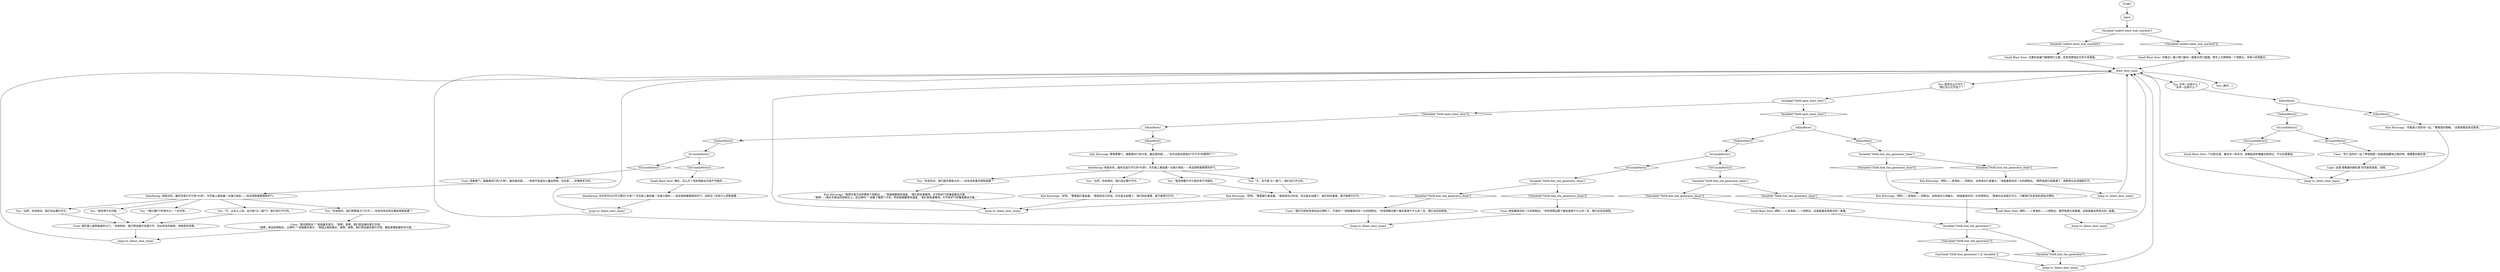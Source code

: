 # SEAFORT INT / BLAST DOOR
# blast door interactable dialogue. (this is closed, no way to open, open from console if has fuel in)
# ==================================================
digraph G {
	  0 [label="START"];
	  1 [label="input"];
	  2 [label="Cuno: 他指着房间另一头的控制台。“你觉得那边那个破玩意是干什么的？走，我们去玩玩按钮。”"];
	  3 [label="Jump to: [blast_door_main]"];
	  4 [label="blast_door_main"];
	  5 [label="IsCunoInParty()"];
	  6 [label="IsCunoInParty()", shape=diamond];
	  7 [label="!(IsCunoInParty())", shape=diamond];
	  8 [label="Jump to: [blast_door_main]"];
	  9 [label="Variable[\"seafort.blast_hub_reached\"]"];
	  10 [label="Variable[\"seafort.blast_hub_reached\"]", shape=diamond];
	  11 [label="!(Variable[\"seafort.blast_hub_reached\"])", shape=diamond];
	  12 [label="You: 另外一边有什么？\n“另外一边有什么？”"];
	  13 [label="You: “你说得对。我们把那扇大门打开——你有没有在附近看到控制装置？”"];
	  14 [label="IsCunoInParty()"];
	  15 [label="IsCunoInParty()", shape=diamond];
	  16 [label="!(IsCunoInParty())", shape=diamond];
	  17 [label="Small Blast Door: 沉重的金属门稳稳地伫立着，死死地锈蚀在它的大哥里面。"];
	  18 [label="Small Blast Door: 燃料——>发电机——>控制台。既然电源已经接通，这就是最显而易见的一条路。"];
	  19 [label="Interfacing: 他是对的。最好还是打开它的*大哥*。天花板上悬挂着一台强力电机——肯定控制着那扇防护门。"];
	  21 [label="Jump to: [blast_door_main]"];
	  22 [label="You: [离开。]"];
	  23 [label="IsKimHere()"];
	  24 [label="IsKimHere()", shape=diamond];
	  25 [label="!(IsKimHere())", shape=diamond];
	  26 [label="Kim Kitsuragi: 警督看看门，接着看向门的大哥，最后望向锁……“也许这扇也是我们*打不开*的那种门？”"];
	  27 [label="Kim Kitsuragi: “好吧。”警督敲打着金属。“我收回自己的话，实在是太幼稚了。我们四处看看，能不能把它打开。”"];
	  28 [label="Interfacing: 他是对的。最好还是打开它的*大哥*。天花板上悬挂着一台强力电机——肯定控制着那扇防护门。"];
	  29 [label="You: “不，这不是‘又一扇门’。我们会打开它的。”"];
	  30 [label="Jump to: [blast_door_main]"];
	  31 [label="Small Blast Door: 燃料——>发电机——>控制台。这就是最显而易见的一条路。"];
	  32 [label="You: “我觉得不太可能。”"];
	  33 [label="IsKimHere()"];
	  34 [label="IsKimHere()", shape=diamond];
	  35 [label="!(IsKimHere())", shape=diamond];
	  36 [label="You: “*极少数门*的其中之一？也许吧……”"];
	  37 [label="Cuno: 他盯着上面阴森森的大门。“去他妈的，我们把这破烂玩意打开。找出背后的秘密。用秘密的风格。”"];
	  38 [label="Kim Kitsuragi: “燃料——发电机——控制台。这样成功几率最大。”他指着房间另一头的控制台。“既然电源已经接通了，用那家伙应该就能打开。”"];
	  39 [label="Cuno: “那边控制台？”他指着东南方。“是啊，是啊。我们把这破玩意打开吧。”\n“是啊，那边的控制台，记得吗？”他指着东南方。“按钮之类的破烂。是啊，是啊。我们把这破玩意打开吧，看起来像是最好的方案。”"];
	  40 [label="Kim Kitsuragi: “可能是小岛的另一边。”警督望向锁眼。“这把锁看起来还能用。”"];
	  41 [label="Jump to: [blast_door_main]"];
	  42 [label="Interfacing: 也许你可以打开它那位*大哥*？天花板上悬挂着一台强力电机——肯定控制着那扇防护门。这附近一定有什么控制装置……"];
	  43 [label="Variable[\"TASK.open_blast_door\"]"];
	  44 [label="Variable[\"TASK.open_blast_door\"]", shape=diamond];
	  45 [label="!(Variable[\"TASK.open_blast_door\"])", shape=diamond];
	  46 [label="IsKimHere()"];
	  47 [label="IsKimHere()", shape=diamond];
	  48 [label="!(IsKimHere())", shape=diamond];
	  49 [label="Jump to: [blast_door_main]"];
	  50 [label="Cuno: “我们已经给发电机加过燃料了，不是吗？”他指着房间另一头的控制台。“你觉得那边那个破玩意是干什么的？走，我们去玩玩按钮。”"];
	  51 [label="Jump to: [blast_door_main]"];
	  52 [label="You: “当然，你说得对。我们没必要打开它。”"];
	  53 [label="Kim Kitsuragi: “我想东南方向好像有个控制台……”他跺跺脚保持温度。“我们到处看看吧。打开防护门好像是最佳方案。”\n“是啊——就在东南边的控制台上。还记得吗？”他看了看那个方向，然后跺跺脚保持温度。“我们到处看看吧。打开防护门好像是最佳方案。”"];
	  54 [label="Kim Kitsuragi: “燃料——发电机——控制台。这样成功几率最大。”他指着房间另一头的控制台。“那家伙应该能打开它，只要我们往发电机里加点燃料。”"];
	  55 [label="Small Blast Door: 确实，怎么开？找到钥匙似乎是不可能的……"];
	  56 [label="You: “不。从名义上讲，这只是*又一扇门*。我们会打开它的。”"];
	  57 [label="Variable[\"TASK.fuel_the_generator\"]"];
	  58 [label="Variable[\"TASK.fuel_the_generator\"]", shape=diamond];
	  59 [label="!(Variable[\"TASK.fuel_the_generator\"])", shape=diamond];
	  60 [label="Variable[\"TASK.fuel_the_generator_done\"]"];
	  61 [label="Variable[\"TASK.fuel_the_generator_done\"]", shape=diamond];
	  62 [label="!(Variable[\"TASK.fuel_the_generator_done\"])", shape=diamond];
	  63 [label="Kim Kitsuragi: “好吧。”警督敲打着金属。“我收回自己的话，实在是太幼稚了。我们四处看看，能不能把它打开。”"];
	  64 [label="You: “你说的对。我们就开那扇大的——你有没有看见控制装置？”"];
	  65 [label="Variable[\"TASK.fuel_the_generator_done\"]"];
	  66 [label="Variable[\"TASK.fuel_the_generator_done\"]", shape=diamond];
	  67 [label="!(Variable[\"TASK.fuel_the_generator_done\"])", shape=diamond];
	  68 [label="You: “当然，你说得对。我们没必要打开它。”"];
	  69 [label="You: “我觉得要打开它是非常不可能的。”"];
	  70 [label="Cuno: 他看看门，接着看向门的*大哥*，最后望向锁……“坤诺不知道怎么撬这种锁。这玩意……好像是军方的。”"];
	  71 [label="Logic: 这里‘很重要的破玩意’的可能性很高，没错。"];
	  72 [label="You: 我该怎么打开它？\n“我们怎么打开这个？”"];
	  73 [label="Cuno: “死亡岛的另一边？坤诺想是一些秘密隐藏地之类的吧。很重要的破玩意..”"];
	  74 [label="Variable[\"TASK.fuel_the_generator_done\"]"];
	  75 [label="Variable[\"TASK.fuel_the_generator_done\"]", shape=diamond];
	  76 [label="!(Variable[\"TASK.fuel_the_generator_done\"])", shape=diamond];
	  77 [label="Small Blast Door: 门沉默无语，像坚冰一样冰冷。锁看起来好像最近刚用过，不过也很难说。"];
	  78 [label="GainTask(\"TASK.fuel_generator\")--[[ Variable[ ]]"];
	  79 [label="Small Blast Door: 你看见一面小铁门嵌在一扇更大的门里面。把手上方照例有一个钥匙孔，非常小的钥匙孔。"];
	  80 [label="IsCunoInParty()"];
	  81 [label="IsCunoInParty()", shape=diamond];
	  82 [label="!(IsCunoInParty())", shape=diamond];
	  83 [label="Jump to: [blast_door_main]"];
	  0 -> 1
	  1 -> 9
	  2 -> 51
	  3 -> 4
	  4 -> 72
	  4 -> 12
	  4 -> 22
	  5 -> 6
	  5 -> 7
	  6 -> 70
	  7 -> 55
	  8 -> 4
	  9 -> 10
	  9 -> 11
	  10 -> 17
	  11 -> 79
	  12 -> 23
	  13 -> 39
	  14 -> 16
	  14 -> 15
	  15 -> 73
	  16 -> 77
	  17 -> 4
	  18 -> 21
	  19 -> 32
	  19 -> 36
	  19 -> 68
	  19 -> 13
	  19 -> 56
	  21 -> 4
	  23 -> 24
	  23 -> 25
	  24 -> 40
	  25 -> 14
	  26 -> 28
	  27 -> 8
	  28 -> 64
	  28 -> 69
	  28 -> 29
	  28 -> 52
	  29 -> 27
	  30 -> 4
	  31 -> 57
	  32 -> 37
	  33 -> 34
	  33 -> 35
	  34 -> 26
	  35 -> 5
	  36 -> 37
	  37 -> 3
	  38 -> 30
	  39 -> 3
	  40 -> 41
	  41 -> 4
	  42 -> 49
	  43 -> 44
	  43 -> 45
	  44 -> 46
	  45 -> 33
	  46 -> 48
	  46 -> 47
	  47 -> 65
	  48 -> 80
	  49 -> 4
	  50 -> 51
	  51 -> 4
	  52 -> 63
	  53 -> 8
	  54 -> 57
	  55 -> 42
	  56 -> 37
	  57 -> 58
	  57 -> 59
	  58 -> 83
	  59 -> 78
	  60 -> 61
	  60 -> 62
	  61 -> 50
	  62 -> 2
	  63 -> 8
	  64 -> 53
	  65 -> 66
	  65 -> 67
	  66 -> 38
	  67 -> 54
	  68 -> 37
	  69 -> 27
	  70 -> 19
	  71 -> 41
	  72 -> 43
	  73 -> 71
	  74 -> 75
	  74 -> 76
	  75 -> 18
	  76 -> 31
	  77 -> 41
	  78 -> 83
	  79 -> 4
	  80 -> 81
	  80 -> 82
	  81 -> 60
	  82 -> 74
	  83 -> 4
}

